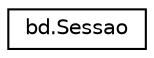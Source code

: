 digraph "Graphical Class Hierarchy"
{
  edge [fontname="Helvetica",fontsize="10",labelfontname="Helvetica",labelfontsize="10"];
  node [fontname="Helvetica",fontsize="10",shape=record];
  rankdir="LR";
  Node0 [label="bd.Sessao",height=0.2,width=0.4,color="black", fillcolor="white", style="filled",URL="$classbd_1_1_sessao.html"];
}
